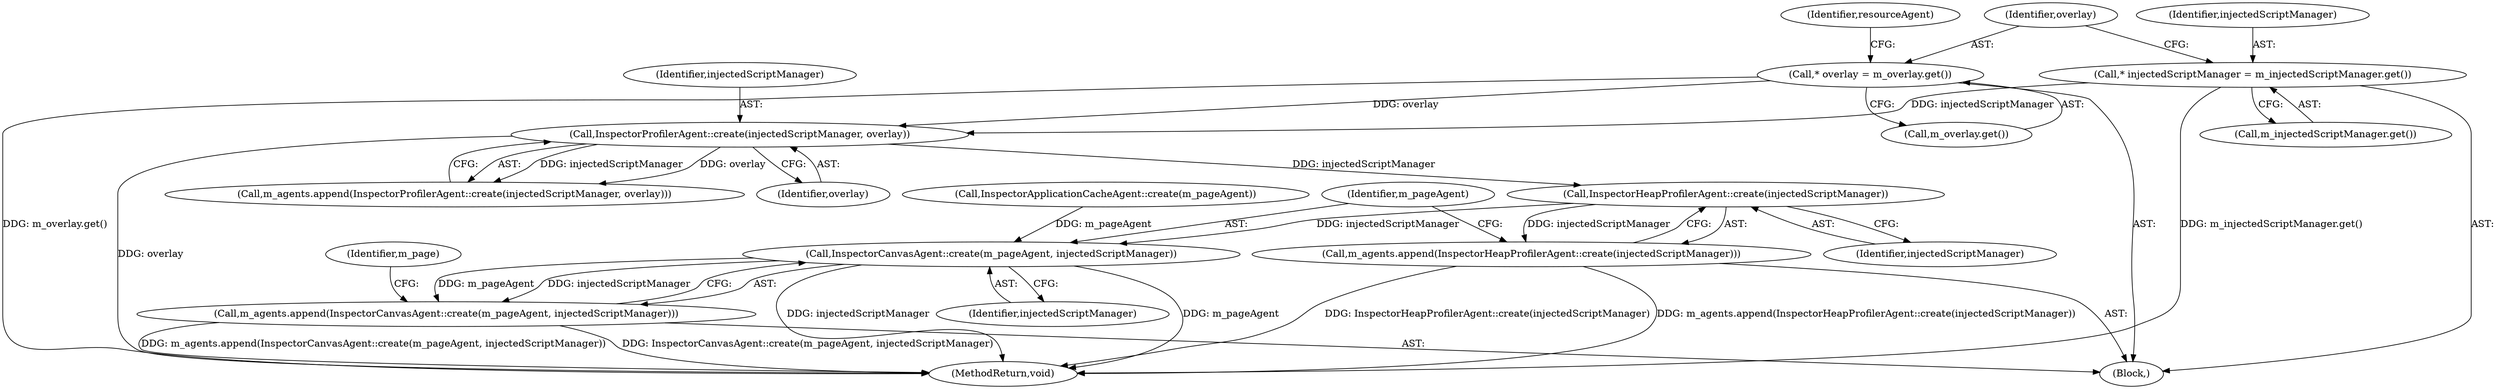digraph "0_Chrome_4c39b8e5670c4a0f2bb06008502ebb0c4fe322e0@API" {
"1000157" [label="(Call,InspectorHeapProfilerAgent::create(injectedScriptManager))"];
"1000153" [label="(Call,InspectorProfilerAgent::create(injectedScriptManager, overlay))"];
"1000109" [label="(Call,* injectedScriptManager = m_injectedScriptManager.get())"];
"1000113" [label="(Call,* overlay = m_overlay.get())"];
"1000156" [label="(Call,m_agents.append(InspectorHeapProfilerAgent::create(injectedScriptManager)))"];
"1000160" [label="(Call,InspectorCanvasAgent::create(m_pageAgent, injectedScriptManager))"];
"1000159" [label="(Call,m_agents.append(InspectorCanvasAgent::create(m_pageAgent, injectedScriptManager)))"];
"1000111" [label="(Call,m_injectedScriptManager.get())"];
"1000158" [label="(Identifier,injectedScriptManager)"];
"1000113" [label="(Call,* overlay = m_overlay.get())"];
"1000119" [label="(Identifier,resourceAgent)"];
"1000161" [label="(Identifier,m_pageAgent)"];
"1000165" [label="(Identifier,m_page)"];
"1000114" [label="(Identifier,overlay)"];
"1000160" [label="(Call,InspectorCanvasAgent::create(m_pageAgent, injectedScriptManager))"];
"1000159" [label="(Call,m_agents.append(InspectorCanvasAgent::create(m_pageAgent, injectedScriptManager)))"];
"1000162" [label="(Identifier,injectedScriptManager)"];
"1000156" [label="(Call,m_agents.append(InspectorHeapProfilerAgent::create(injectedScriptManager)))"];
"1000167" [label="(MethodReturn,void)"];
"1000157" [label="(Call,InspectorHeapProfilerAgent::create(injectedScriptManager))"];
"1000134" [label="(Call,InspectorApplicationCacheAgent::create(m_pageAgent))"];
"1000115" [label="(Call,m_overlay.get())"];
"1000155" [label="(Identifier,overlay)"];
"1000110" [label="(Identifier,injectedScriptManager)"];
"1000109" [label="(Call,* injectedScriptManager = m_injectedScriptManager.get())"];
"1000152" [label="(Call,m_agents.append(InspectorProfilerAgent::create(injectedScriptManager, overlay)))"];
"1000154" [label="(Identifier,injectedScriptManager)"];
"1000101" [label="(Block,)"];
"1000153" [label="(Call,InspectorProfilerAgent::create(injectedScriptManager, overlay))"];
"1000157" -> "1000156"  [label="AST: "];
"1000157" -> "1000158"  [label="CFG: "];
"1000158" -> "1000157"  [label="AST: "];
"1000156" -> "1000157"  [label="CFG: "];
"1000157" -> "1000156"  [label="DDG: injectedScriptManager"];
"1000153" -> "1000157"  [label="DDG: injectedScriptManager"];
"1000157" -> "1000160"  [label="DDG: injectedScriptManager"];
"1000153" -> "1000152"  [label="AST: "];
"1000153" -> "1000155"  [label="CFG: "];
"1000154" -> "1000153"  [label="AST: "];
"1000155" -> "1000153"  [label="AST: "];
"1000152" -> "1000153"  [label="CFG: "];
"1000153" -> "1000167"  [label="DDG: overlay"];
"1000153" -> "1000152"  [label="DDG: injectedScriptManager"];
"1000153" -> "1000152"  [label="DDG: overlay"];
"1000109" -> "1000153"  [label="DDG: injectedScriptManager"];
"1000113" -> "1000153"  [label="DDG: overlay"];
"1000109" -> "1000101"  [label="AST: "];
"1000109" -> "1000111"  [label="CFG: "];
"1000110" -> "1000109"  [label="AST: "];
"1000111" -> "1000109"  [label="AST: "];
"1000114" -> "1000109"  [label="CFG: "];
"1000109" -> "1000167"  [label="DDG: m_injectedScriptManager.get()"];
"1000113" -> "1000101"  [label="AST: "];
"1000113" -> "1000115"  [label="CFG: "];
"1000114" -> "1000113"  [label="AST: "];
"1000115" -> "1000113"  [label="AST: "];
"1000119" -> "1000113"  [label="CFG: "];
"1000113" -> "1000167"  [label="DDG: m_overlay.get()"];
"1000156" -> "1000101"  [label="AST: "];
"1000161" -> "1000156"  [label="CFG: "];
"1000156" -> "1000167"  [label="DDG: InspectorHeapProfilerAgent::create(injectedScriptManager)"];
"1000156" -> "1000167"  [label="DDG: m_agents.append(InspectorHeapProfilerAgent::create(injectedScriptManager))"];
"1000160" -> "1000159"  [label="AST: "];
"1000160" -> "1000162"  [label="CFG: "];
"1000161" -> "1000160"  [label="AST: "];
"1000162" -> "1000160"  [label="AST: "];
"1000159" -> "1000160"  [label="CFG: "];
"1000160" -> "1000167"  [label="DDG: injectedScriptManager"];
"1000160" -> "1000167"  [label="DDG: m_pageAgent"];
"1000160" -> "1000159"  [label="DDG: m_pageAgent"];
"1000160" -> "1000159"  [label="DDG: injectedScriptManager"];
"1000134" -> "1000160"  [label="DDG: m_pageAgent"];
"1000159" -> "1000101"  [label="AST: "];
"1000165" -> "1000159"  [label="CFG: "];
"1000159" -> "1000167"  [label="DDG: m_agents.append(InspectorCanvasAgent::create(m_pageAgent, injectedScriptManager))"];
"1000159" -> "1000167"  [label="DDG: InspectorCanvasAgent::create(m_pageAgent, injectedScriptManager)"];
}
